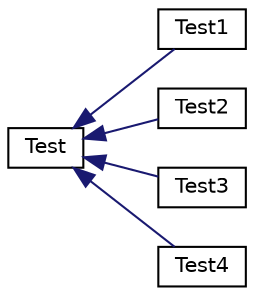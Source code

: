 digraph "Graficzna hierarchia klas"
{
  edge [fontname="Helvetica",fontsize="10",labelfontname="Helvetica",labelfontsize="10"];
  node [fontname="Helvetica",fontsize="10",shape=record];
  rankdir="LR";
  Node1 [label="Test",height=0.2,width=0.4,color="black", fillcolor="white", style="filled",URL="$classTest.html",tooltip="Klasa abstrakcyjna Testu. "];
  Node1 -> Node2 [dir="back",color="midnightblue",fontsize="10",style="solid",fontname="Helvetica"];
  Node2 [label="Test1",height=0.2,width=0.4,color="black", fillcolor="white", style="filled",URL="$classTest1.html",tooltip="Klasa Testu parzyste/nieparzyste dziedziczaca po klasie Test. "];
  Node1 -> Node3 [dir="back",color="midnightblue",fontsize="10",style="solid",fontname="Helvetica"];
  Node3 [label="Test2",height=0.2,width=0.4,color="black", fillcolor="white", style="filled",URL="$classTest2.html",tooltip="Klasa Testu liczby pierwsze dziedziczaca po klasie Test. "];
  Node1 -> Node4 [dir="back",color="midnightblue",fontsize="10",style="solid",fontname="Helvetica"];
  Node4 [label="Test3",height=0.2,width=0.4,color="black", fillcolor="white", style="filled",URL="$classTest3.html",tooltip="Klasa Testu powtorzenia dziedziczaca po klasie Test. "];
  Node1 -> Node5 [dir="back",color="midnightblue",fontsize="10",style="solid",fontname="Helvetica"];
  Node5 [label="Test4",height=0.2,width=0.4,color="black", fillcolor="white", style="filled",URL="$classTest4.html",tooltip="Klasa Testu Pi dziedziczaca po klasie Test. "];
}
